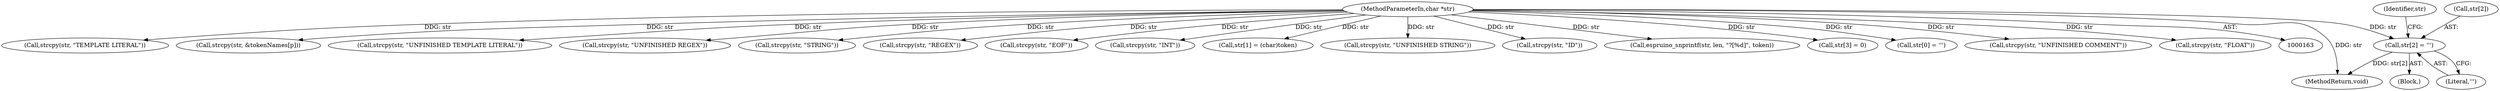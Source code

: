 digraph "0_Espruino_bed844f109b6c222816740555068de2e101e8018@array" {
"1000197" [label="(Call,str[2] = '\'')"];
"1000165" [label="(MethodParameterIn,char *str)"];
"1000327" [label="(MethodReturn,void)"];
"1000197" [label="(Call,str[2] = '\'')"];
"1000242" [label="(Call,strcpy(str, \"TEMPLATE LITERAL\"))"];
"1000198" [label="(Call,str[2])"];
"1000315" [label="(Call,strcpy(str, &tokenNames[p]))"];
"1000247" [label="(Call,strcpy(str, \"UNFINISHED TEMPLATE LITERAL\"))"];
"1000257" [label="(Call,strcpy(str, \"UNFINISHED REGEX\"))"];
"1000232" [label="(Call,strcpy(str, \"STRING\"))"];
"1000252" [label="(Call,strcpy(str, \"REGEX\"))"];
"1000212" [label="(Call,strcpy(str, \"EOF\"))"];
"1000222" [label="(Call,strcpy(str, \"INT\"))"];
"1000180" [label="(Block,)"];
"1000204" [label="(Identifier,str)"];
"1000165" [label="(MethodParameterIn,char *str)"];
"1000190" [label="(Call,str[1] = (char)token)"];
"1000237" [label="(Call,strcpy(str, \"UNFINISHED STRING\"))"];
"1000217" [label="(Call,strcpy(str, \"ID\"))"];
"1000322" [label="(Call,espruino_snprintf(str, len, \"?[%d]\", token))"];
"1000202" [label="(Call,str[3] = 0)"];
"1000201" [label="(Literal,'\'')"];
"1000185" [label="(Call,str[0] = '\'')"];
"1000262" [label="(Call,strcpy(str, \"UNFINISHED COMMENT\"))"];
"1000227" [label="(Call,strcpy(str, \"FLOAT\"))"];
"1000197" -> "1000180"  [label="AST: "];
"1000197" -> "1000201"  [label="CFG: "];
"1000198" -> "1000197"  [label="AST: "];
"1000201" -> "1000197"  [label="AST: "];
"1000204" -> "1000197"  [label="CFG: "];
"1000197" -> "1000327"  [label="DDG: str[2]"];
"1000165" -> "1000197"  [label="DDG: str"];
"1000165" -> "1000163"  [label="AST: "];
"1000165" -> "1000327"  [label="DDG: str"];
"1000165" -> "1000185"  [label="DDG: str"];
"1000165" -> "1000190"  [label="DDG: str"];
"1000165" -> "1000202"  [label="DDG: str"];
"1000165" -> "1000212"  [label="DDG: str"];
"1000165" -> "1000217"  [label="DDG: str"];
"1000165" -> "1000222"  [label="DDG: str"];
"1000165" -> "1000227"  [label="DDG: str"];
"1000165" -> "1000232"  [label="DDG: str"];
"1000165" -> "1000237"  [label="DDG: str"];
"1000165" -> "1000242"  [label="DDG: str"];
"1000165" -> "1000247"  [label="DDG: str"];
"1000165" -> "1000252"  [label="DDG: str"];
"1000165" -> "1000257"  [label="DDG: str"];
"1000165" -> "1000262"  [label="DDG: str"];
"1000165" -> "1000315"  [label="DDG: str"];
"1000165" -> "1000322"  [label="DDG: str"];
}
